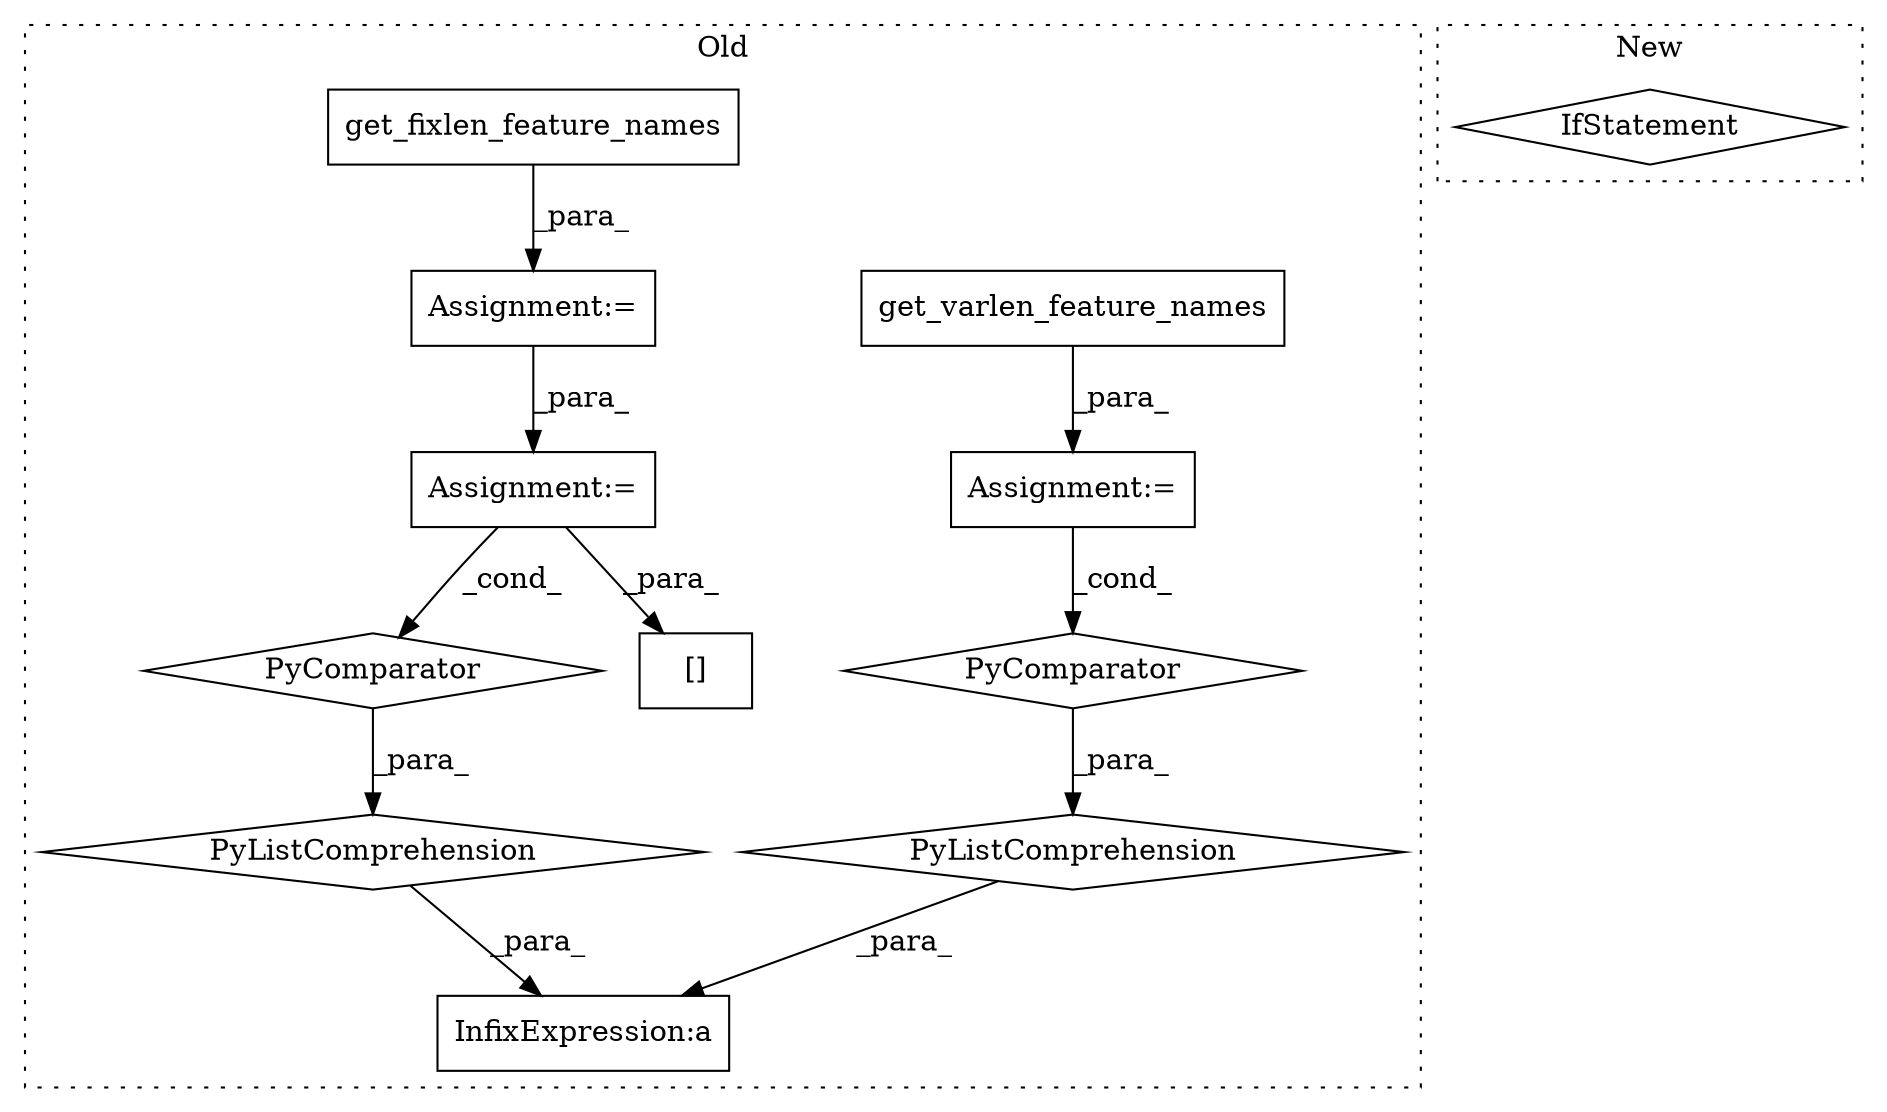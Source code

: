 digraph G {
subgraph cluster0 {
1 [label="get_varlen_feature_names" a="32" s="1814,1854" l="25,1" shape="box"];
3 [label="Assignment:=" a="7" s="1813" l="1" shape="box"];
4 [label="PyComparator" a="113" s="2082" l="39" shape="diamond"];
5 [label="InfixExpression:a" a="27" s="1998" l="8" shape="box"];
6 [label="PyListComprehension" a="109" s="2006" l="123" shape="diamond"];
7 [label="Assignment:=" a="7" s="1745" l="1" shape="box"];
8 [label="PyListComprehension" a="109" s="1875" l="123" shape="diamond"];
9 [label="PyComparator" a="113" s="1951" l="39" shape="diamond"];
10 [label="[]" a="2" s="1875,1892" l="13,1" shape="box"];
11 [label="get_fixlen_feature_names" a="32" s="1746,1786" l="25,1" shape="box"];
12 [label="Assignment:=" a="7" s="1951" l="39" shape="box"];
label = "Old";
style="dotted";
}
subgraph cluster1 {
2 [label="IfStatement" a="25" s="1711" l="53" shape="diamond"];
label = "New";
style="dotted";
}
1 -> 3 [label="_para_"];
3 -> 4 [label="_cond_"];
4 -> 6 [label="_para_"];
6 -> 5 [label="_para_"];
7 -> 12 [label="_para_"];
8 -> 5 [label="_para_"];
9 -> 8 [label="_para_"];
11 -> 7 [label="_para_"];
12 -> 9 [label="_cond_"];
12 -> 10 [label="_para_"];
}